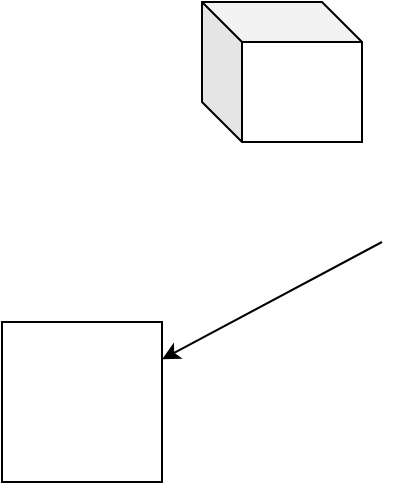 <mxfile>
    <diagram id="U8K9xnMSnAi5Wu5TRkrT" name="Page-1">
        <mxGraphModel dx="1084" dy="464" grid="1" gridSize="10" guides="1" tooltips="1" connect="1" arrows="1" fold="1" page="1" pageScale="1" pageWidth="850" pageHeight="1100" math="0" shadow="0">
            <root>
                <mxCell id="0"/>
                <mxCell id="1" parent="0"/>
                <mxCell id="4" style="edgeStyle=none;html=1;exitX=0;exitY=0;exitDx=90;exitDy=120;exitPerimeter=0;" edge="1" parent="1" source="2" target="3">
                    <mxGeometry relative="1" as="geometry"/>
                </mxCell>
                <mxCell id="2" value="" style="shape=cube;whiteSpace=wrap;html=1;boundedLbl=1;backgroundOutline=1;darkOpacity=0.05;darkOpacity2=0.1;" vertex="1" parent="1">
                    <mxGeometry x="340" y="420" width="80" height="70" as="geometry"/>
                </mxCell>
                <mxCell id="3" value="" style="whiteSpace=wrap;html=1;aspect=fixed;" vertex="1" parent="1">
                    <mxGeometry x="240" y="580" width="80" height="80" as="geometry"/>
                </mxCell>
            </root>
        </mxGraphModel>
    </diagram>
</mxfile>